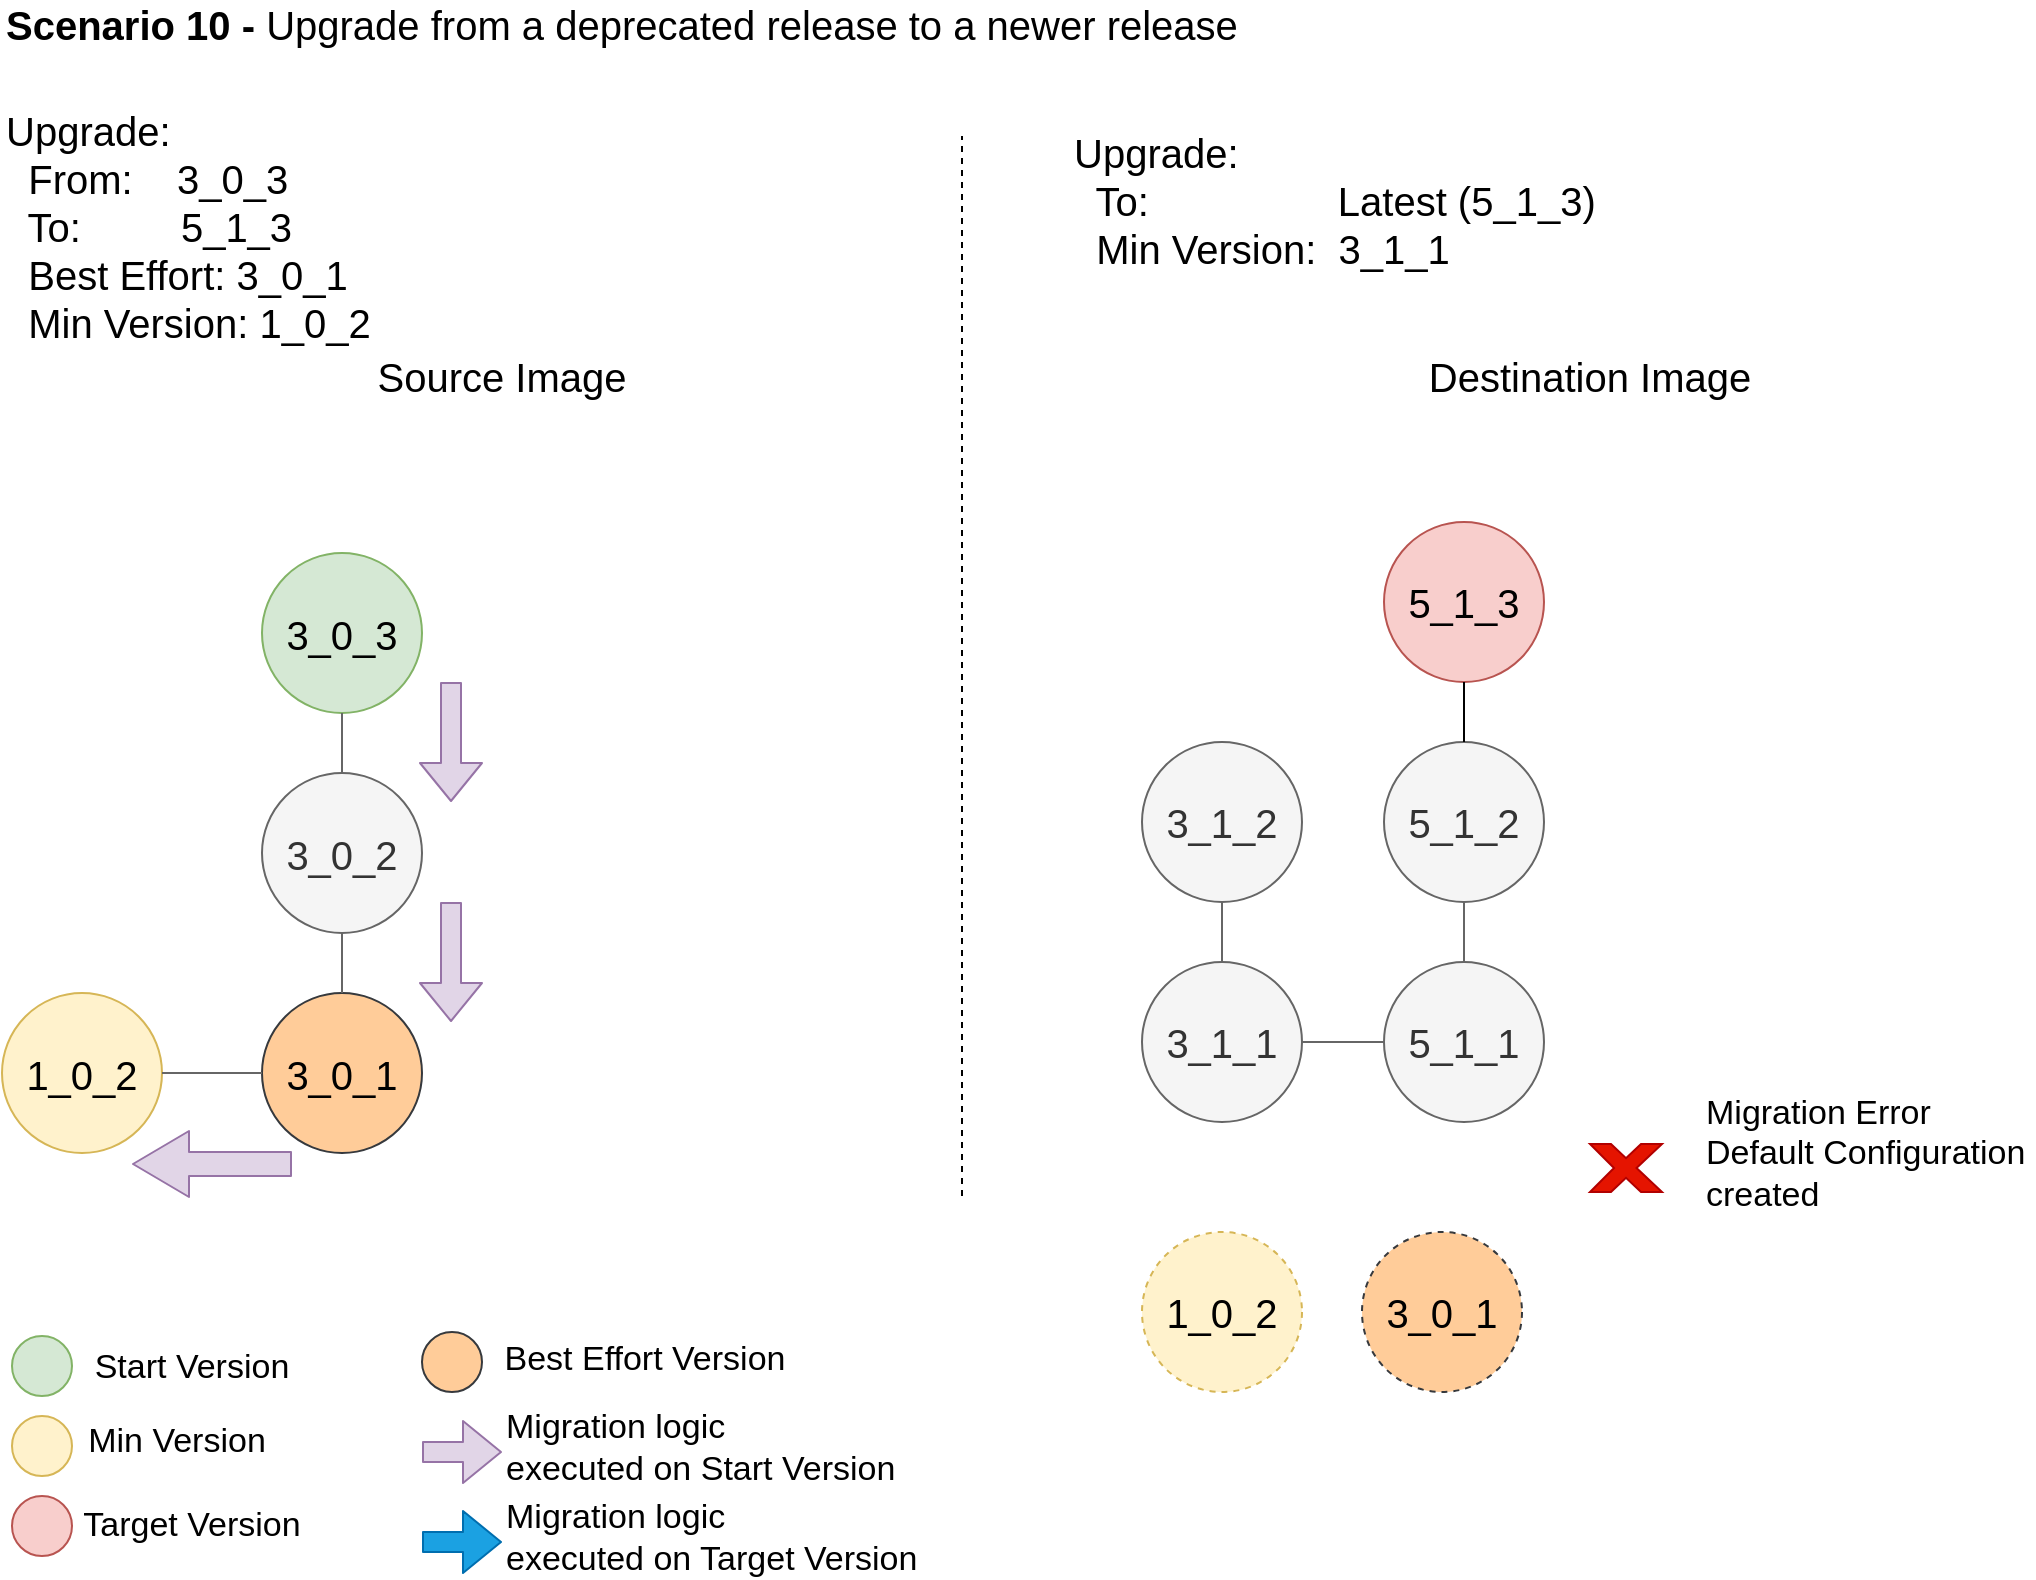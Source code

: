 <mxfile pages="1" version="11.2.5" type="device"><diagram id="9E1KUm-vGZgVrJ2iB9Vl" name="Page-1"><mxGraphModel dx="1086" dy="767" grid="1" gridSize="10" guides="1" tooltips="1" connect="1" arrows="1" fold="1" page="1" pageScale="1" pageWidth="1100" pageHeight="850" math="0" shadow="0"><root><mxCell id="0"/><mxCell id="1" parent="0"/><mxCell id="Z88FInItlsHQhRWIjukK-1" value="&lt;font style=&quot;font-size: 20px&quot;&gt;1_0_2&lt;/font&gt;" style="ellipse;whiteSpace=wrap;html=1;aspect=fixed;shadow=0;fillColor=#fff2cc;strokeColor=#d6b656;" parent="1" vertex="1"><mxGeometry x="40" y="524.5" width="80" height="80" as="geometry"/></mxCell><mxCell id="Z88FInItlsHQhRWIjukK-2" value="&lt;font style=&quot;font-size: 20px&quot;&gt;3_0_1&lt;/font&gt;" style="ellipse;whiteSpace=wrap;html=1;aspect=fixed;shadow=0;fillColor=#ffcc99;strokeColor=#36393d;" parent="1" vertex="1"><mxGeometry x="170" y="524.5" width="80" height="80" as="geometry"/></mxCell><mxCell id="Z88FInItlsHQhRWIjukK-17" value="" style="endArrow=none;html=1;entryX=0;entryY=0.5;entryDx=0;entryDy=0;exitX=1;exitY=0.5;exitDx=0;exitDy=0;fillColor=#f5f5f5;strokeColor=#666666;" parent="1" source="Z88FInItlsHQhRWIjukK-1" target="Z88FInItlsHQhRWIjukK-2" edge="1"><mxGeometry width="50" height="50" relative="1" as="geometry"><mxPoint x="40" y="674.5" as="sourcePoint"/><mxPoint x="90" y="624.5" as="targetPoint"/></mxGeometry></mxCell><mxCell id="Z88FInItlsHQhRWIjukK-38" value="&lt;font style=&quot;font-size: 20px&quot;&gt;Upgrade:&lt;br&gt;&amp;nbsp; From:&amp;nbsp; &amp;nbsp; 3_0_3&lt;br&gt;&amp;nbsp; To:&amp;nbsp; &amp;nbsp; &amp;nbsp; &amp;nbsp; &amp;nbsp;5_1_3&lt;br&gt;&amp;nbsp; Best Effort: 3_0_1&lt;br&gt;&amp;nbsp; Min Version: 1_0_2&lt;br&gt;&lt;/font&gt;" style="text;html=1;strokeColor=none;fillColor=none;align=left;verticalAlign=middle;whiteSpace=wrap;rounded=0;shadow=0;" parent="1" vertex="1"><mxGeometry x="40" y="96" width="250" height="90" as="geometry"/></mxCell><mxCell id="_29eCQXTMizmnTovHkQx-3" value="&lt;font style=&quot;font-size: 20px&quot;&gt;3_1_1&lt;/font&gt;" style="ellipse;whiteSpace=wrap;html=1;aspect=fixed;shadow=0;fillColor=#f5f5f5;strokeColor=#666666;fontColor=#333333;" parent="1" vertex="1"><mxGeometry x="610" y="509" width="80" height="80" as="geometry"/></mxCell><mxCell id="_29eCQXTMizmnTovHkQx-6" value="&lt;font style=&quot;font-size: 20px&quot;&gt;3_1_2&lt;/font&gt;" style="ellipse;whiteSpace=wrap;html=1;aspect=fixed;shadow=0;fillColor=#f5f5f5;strokeColor=#666666;fontColor=#333333;" parent="1" vertex="1"><mxGeometry x="610" y="399" width="80" height="80" as="geometry"/></mxCell><mxCell id="_29eCQXTMizmnTovHkQx-15" value="" style="endArrow=none;html=1;entryX=0.5;entryY=0;entryDx=0;entryDy=0;exitX=0.5;exitY=1;exitDx=0;exitDy=0;fillColor=#f5f5f5;strokeColor=#666666;" parent="1" source="_29eCQXTMizmnTovHkQx-6" target="_29eCQXTMizmnTovHkQx-3" edge="1"><mxGeometry width="50" height="50" relative="1" as="geometry"><mxPoint x="530" y="649" as="sourcePoint"/><mxPoint x="580" y="649" as="targetPoint"/></mxGeometry></mxCell><mxCell id="_29eCQXTMizmnTovHkQx-17" value="&lt;font style=&quot;font-size: 20px&quot;&gt;Upgrade:&lt;br&gt;&amp;nbsp; To:&amp;nbsp; &amp;nbsp; &amp;nbsp; &amp;nbsp; &amp;nbsp; &amp;nbsp; &amp;nbsp; &amp;nbsp; &amp;nbsp;Latest (5_1_3)&lt;br&gt;&amp;nbsp; Min Version:&amp;nbsp; 3_1_1&lt;br&gt;&lt;/font&gt;" style="text;html=1;strokeColor=none;fillColor=none;align=left;verticalAlign=middle;whiteSpace=wrap;rounded=0;shadow=0;" parent="1" vertex="1"><mxGeometry x="574" y="83" width="286" height="90" as="geometry"/></mxCell><mxCell id="_29eCQXTMizmnTovHkQx-20" value="&lt;font style=&quot;font-size: 20px&quot;&gt;5_1_1&lt;/font&gt;" style="ellipse;whiteSpace=wrap;html=1;aspect=fixed;shadow=0;fillColor=#f5f5f5;strokeColor=#666666;fontColor=#333333;" parent="1" vertex="1"><mxGeometry x="731" y="509" width="80" height="80" as="geometry"/></mxCell><mxCell id="_29eCQXTMizmnTovHkQx-21" value="" style="endArrow=none;html=1;entryX=0;entryY=0.5;entryDx=0;entryDy=0;exitX=1;exitY=0.5;exitDx=0;exitDy=0;fillColor=#f5f5f5;strokeColor=#666666;" parent="1" source="_29eCQXTMizmnTovHkQx-3" target="_29eCQXTMizmnTovHkQx-20" edge="1"><mxGeometry width="50" height="50" relative="1" as="geometry"><mxPoint x="665" y="680" as="sourcePoint"/><mxPoint x="715" y="680" as="targetPoint"/></mxGeometry></mxCell><mxCell id="_29eCQXTMizmnTovHkQx-25" value="&lt;font style=&quot;font-size: 20px&quot;&gt;5_1_2&lt;/font&gt;" style="ellipse;whiteSpace=wrap;html=1;aspect=fixed;shadow=0;fillColor=#f5f5f5;strokeColor=#666666;fontColor=#333333;" parent="1" vertex="1"><mxGeometry x="731" y="399" width="80" height="80" as="geometry"/></mxCell><mxCell id="_29eCQXTMizmnTovHkQx-26" value="" style="endArrow=none;html=1;entryX=0.5;entryY=0;entryDx=0;entryDy=0;exitX=0.5;exitY=1;exitDx=0;exitDy=0;fillColor=#f5f5f5;strokeColor=#666666;" parent="1" source="_29eCQXTMizmnTovHkQx-25" target="_29eCQXTMizmnTovHkQx-20" edge="1"><mxGeometry width="50" height="50" relative="1" as="geometry"><mxPoint x="660" y="489" as="sourcePoint"/><mxPoint x="660" y="519" as="targetPoint"/></mxGeometry></mxCell><mxCell id="_29eCQXTMizmnTovHkQx-27" value="&lt;font style=&quot;font-size: 20px&quot;&gt;5_1_3&lt;/font&gt;" style="ellipse;whiteSpace=wrap;html=1;aspect=fixed;shadow=0;fillColor=#f8cecc;strokeColor=#b85450;" parent="1" vertex="1"><mxGeometry x="731" y="289" width="80" height="80" as="geometry"/></mxCell><mxCell id="_29eCQXTMizmnTovHkQx-30" value="" style="endArrow=none;dashed=1;html=1;" parent="1" edge="1"><mxGeometry width="50" height="50" relative="1" as="geometry"><mxPoint x="520" y="626" as="sourcePoint"/><mxPoint x="520" y="96" as="targetPoint"/></mxGeometry></mxCell><mxCell id="_29eCQXTMizmnTovHkQx-31" value="&lt;font style=&quot;font-size: 20px&quot;&gt;Source Image&lt;/font&gt;" style="text;html=1;strokeColor=none;fillColor=none;align=center;verticalAlign=middle;whiteSpace=wrap;rounded=0;shadow=0;dashed=1;" parent="1" vertex="1"><mxGeometry x="215" y="206" width="150" height="20" as="geometry"/></mxCell><mxCell id="_29eCQXTMizmnTovHkQx-32" value="&lt;font style=&quot;font-size: 20px&quot;&gt;Destination Image&lt;/font&gt;" style="text;html=1;strokeColor=none;fillColor=none;align=center;verticalAlign=middle;whiteSpace=wrap;rounded=0;shadow=0;dashed=1;" parent="1" vertex="1"><mxGeometry x="744" y="206" width="180" height="20" as="geometry"/></mxCell><mxCell id="_29eCQXTMizmnTovHkQx-33" value="" style="endArrow=none;html=1;entryX=0.5;entryY=1;entryDx=0;entryDy=0;exitX=0.5;exitY=0;exitDx=0;exitDy=0;" parent="1" source="_29eCQXTMizmnTovHkQx-25" target="_29eCQXTMizmnTovHkQx-27" edge="1"><mxGeometry width="50" height="50" relative="1" as="geometry"><mxPoint x="-184" y="860" as="sourcePoint"/><mxPoint x="-134" y="810" as="targetPoint"/></mxGeometry></mxCell><mxCell id="RlBO0T4nY8zLXsTE9Msw-1" value="&lt;font style=&quot;font-size: 20px&quot;&gt;3_0_2&lt;/font&gt;" style="ellipse;whiteSpace=wrap;html=1;aspect=fixed;shadow=0;fillColor=#f5f5f5;strokeColor=#666666;fontColor=#333333;" parent="1" vertex="1"><mxGeometry x="170" y="414.5" width="80" height="80" as="geometry"/></mxCell><mxCell id="RlBO0T4nY8zLXsTE9Msw-2" value="&lt;font style=&quot;font-size: 20px&quot;&gt;3_0_3&lt;/font&gt;" style="ellipse;whiteSpace=wrap;html=1;aspect=fixed;shadow=0;fillColor=#d5e8d4;strokeColor=#82b366;" parent="1" vertex="1"><mxGeometry x="170" y="304.5" width="80" height="80" as="geometry"/></mxCell><mxCell id="RlBO0T4nY8zLXsTE9Msw-6" value="" style="endArrow=none;html=1;entryX=0.5;entryY=0;entryDx=0;entryDy=0;exitX=0.5;exitY=1;exitDx=0;exitDy=0;fillColor=#f5f5f5;strokeColor=#666666;" parent="1" source="RlBO0T4nY8zLXsTE9Msw-2" target="RlBO0T4nY8zLXsTE9Msw-1" edge="1"><mxGeometry width="50" height="50" relative="1" as="geometry"><mxPoint x="130" y="574.5" as="sourcePoint"/><mxPoint x="180" y="574.5" as="targetPoint"/></mxGeometry></mxCell><mxCell id="RlBO0T4nY8zLXsTE9Msw-7" value="" style="endArrow=none;html=1;entryX=0.5;entryY=0;entryDx=0;entryDy=0;exitX=0.5;exitY=1;exitDx=0;exitDy=0;fillColor=#f5f5f5;strokeColor=#666666;" parent="1" source="RlBO0T4nY8zLXsTE9Msw-1" target="Z88FInItlsHQhRWIjukK-2" edge="1"><mxGeometry width="50" height="50" relative="1" as="geometry"><mxPoint x="310" y="439" as="sourcePoint"/><mxPoint x="310" y="469" as="targetPoint"/></mxGeometry></mxCell><mxCell id="RlBO0T4nY8zLXsTE9Msw-8" value="" style="shape=flexArrow;endArrow=classic;html=1;fillColor=#e1d5e7;strokeColor=#9673a6;width=12;endSize=9;" parent="1" edge="1"><mxGeometry width="50" height="50" relative="1" as="geometry"><mxPoint x="185" y="610" as="sourcePoint"/><mxPoint x="105" y="610" as="targetPoint"/></mxGeometry></mxCell><mxCell id="RlBO0T4nY8zLXsTE9Msw-9" value="" style="shape=flexArrow;endArrow=classic;html=1;fillColor=#e1d5e7;strokeColor=#9673a6;" parent="1" edge="1"><mxGeometry width="50" height="50" relative="1" as="geometry"><mxPoint x="264.5" y="479" as="sourcePoint"/><mxPoint x="264.5" y="539" as="targetPoint"/></mxGeometry></mxCell><mxCell id="RlBO0T4nY8zLXsTE9Msw-10" value="" style="shape=flexArrow;endArrow=classic;html=1;fillColor=#e1d5e7;strokeColor=#9673a6;" parent="1" edge="1"><mxGeometry width="50" height="50" relative="1" as="geometry"><mxPoint x="264.5" y="369" as="sourcePoint"/><mxPoint x="264.5" y="429" as="targetPoint"/></mxGeometry></mxCell><mxCell id="VQm-JEHfZR8-3o7QxNtV-17" value="" style="ellipse;whiteSpace=wrap;html=1;aspect=fixed;fillColor=#d5e8d4;strokeColor=#82b366;" parent="1" vertex="1"><mxGeometry x="45" y="696" width="30" height="30" as="geometry"/></mxCell><mxCell id="VQm-JEHfZR8-3o7QxNtV-18" value="Start Version" style="text;html=1;strokeColor=none;fillColor=none;align=center;verticalAlign=middle;whiteSpace=wrap;rounded=0;fontSize=17;" parent="1" vertex="1"><mxGeometry x="85" y="694" width="100" height="35" as="geometry"/></mxCell><mxCell id="VQm-JEHfZR8-3o7QxNtV-19" value="" style="ellipse;whiteSpace=wrap;html=1;aspect=fixed;fillColor=#fff2cc;strokeColor=#d6b656;" parent="1" vertex="1"><mxGeometry x="45" y="736" width="30" height="30" as="geometry"/></mxCell><mxCell id="VQm-JEHfZR8-3o7QxNtV-20" value="Min Version" style="text;html=1;strokeColor=none;fillColor=none;align=center;verticalAlign=middle;whiteSpace=wrap;rounded=0;fontSize=17;" parent="1" vertex="1"><mxGeometry x="75" y="731" width="105" height="35" as="geometry"/></mxCell><mxCell id="VQm-JEHfZR8-3o7QxNtV-21" value="" style="ellipse;whiteSpace=wrap;html=1;aspect=fixed;fillColor=#f8cecc;strokeColor=#b85450;" parent="1" vertex="1"><mxGeometry x="45" y="776" width="30" height="30" as="geometry"/></mxCell><mxCell id="VQm-JEHfZR8-3o7QxNtV-22" value="Target Version" style="text;html=1;strokeColor=none;fillColor=none;align=center;verticalAlign=middle;whiteSpace=wrap;rounded=0;fontSize=17;" parent="1" vertex="1"><mxGeometry x="75" y="773.5" width="120" height="35" as="geometry"/></mxCell><mxCell id="VQm-JEHfZR8-3o7QxNtV-23" value="" style="shape=flexArrow;endArrow=classic;html=1;fillColor=#e1d5e7;strokeColor=#9673a6;" parent="1" edge="1"><mxGeometry width="50" height="50" relative="1" as="geometry"><mxPoint x="250" y="754" as="sourcePoint"/><mxPoint x="290" y="754" as="targetPoint"/></mxGeometry></mxCell><mxCell id="VQm-JEHfZR8-3o7QxNtV-24" value="Migration logic &lt;br&gt;executed on Start Version" style="text;html=1;strokeColor=none;fillColor=none;align=left;verticalAlign=middle;whiteSpace=wrap;rounded=0;fontSize=17;" parent="1" vertex="1"><mxGeometry x="290" y="734" width="310" height="35" as="geometry"/></mxCell><mxCell id="VQm-JEHfZR8-3o7QxNtV-25" value="" style="shape=flexArrow;endArrow=classic;html=1;fillColor=#1ba1e2;strokeColor=#006EAF;" parent="1" edge="1"><mxGeometry width="50" height="50" relative="1" as="geometry"><mxPoint x="250" y="799" as="sourcePoint"/><mxPoint x="290" y="799" as="targetPoint"/></mxGeometry></mxCell><mxCell id="VQm-JEHfZR8-3o7QxNtV-26" value="Migration logic &lt;br&gt;executed on Target Version" style="text;html=1;strokeColor=none;fillColor=none;align=left;verticalAlign=middle;whiteSpace=wrap;rounded=0;fontSize=17;" parent="1" vertex="1"><mxGeometry x="290" y="779" width="310" height="35" as="geometry"/></mxCell><mxCell id="VQm-JEHfZR8-3o7QxNtV-27" value="" style="ellipse;whiteSpace=wrap;html=1;aspect=fixed;fillColor=#ffcc99;strokeColor=#36393d;" parent="1" vertex="1"><mxGeometry x="250" y="694" width="30" height="30" as="geometry"/></mxCell><mxCell id="VQm-JEHfZR8-3o7QxNtV-28" value="Best Effort Version" style="text;html=1;strokeColor=none;fillColor=none;align=center;verticalAlign=middle;whiteSpace=wrap;rounded=0;fontSize=17;" parent="1" vertex="1"><mxGeometry x="283" y="690" width="157" height="35" as="geometry"/></mxCell><mxCell id="cs_3F3MDXKwDqwrJX7xA-2" value="&lt;font style=&quot;font-size: 20px&quot;&gt;&lt;b&gt;Scenario 10 -&lt;/b&gt; Upgrade from a deprecated release to a newer release&lt;/font&gt;" style="text;html=1;strokeColor=none;fillColor=none;align=left;verticalAlign=middle;whiteSpace=wrap;rounded=0;" parent="1" vertex="1"><mxGeometry x="40" y="30" width="800" height="20" as="geometry"/></mxCell><mxCell id="ngWY2LGrcfXgxB1qbi0Y-1" value="" style="verticalLabelPosition=bottom;verticalAlign=top;html=1;shape=mxgraph.basic.x;fillColor=#e51400;strokeColor=#B20000;fontColor=#ffffff;" parent="1" vertex="1"><mxGeometry x="834" y="600" width="36" height="24" as="geometry"/></mxCell><mxCell id="ngWY2LGrcfXgxB1qbi0Y-2" value="Migration Error&lt;br&gt;Default Configuration created" style="text;html=1;strokeColor=none;fillColor=none;align=left;verticalAlign=middle;whiteSpace=wrap;rounded=0;fontSize=17;" parent="1" vertex="1"><mxGeometry x="890" y="595" width="166" height="20" as="geometry"/></mxCell><mxCell id="ngWY2LGrcfXgxB1qbi0Y-5" value="&lt;font style=&quot;font-size: 20px&quot;&gt;1_0_2&lt;/font&gt;" style="ellipse;whiteSpace=wrap;html=1;aspect=fixed;shadow=0;fillColor=#fff2cc;strokeColor=#d6b656;dashed=1;" parent="1" vertex="1"><mxGeometry x="610" y="644" width="80" height="80" as="geometry"/></mxCell><mxCell id="ngWY2LGrcfXgxB1qbi0Y-6" value="&lt;font style=&quot;font-size: 20px&quot;&gt;3_0_1&lt;/font&gt;" style="ellipse;whiteSpace=wrap;html=1;aspect=fixed;shadow=0;fillColor=#ffcc99;strokeColor=#36393d;dashed=1;" parent="1" vertex="1"><mxGeometry x="720" y="644" width="80" height="80" as="geometry"/></mxCell></root></mxGraphModel></diagram></mxfile>
